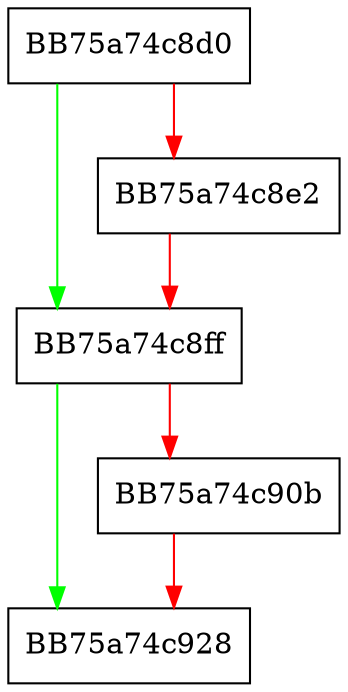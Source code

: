 digraph OriginalFileName_cleanup_module {
  node [shape="box"];
  graph [splines=ortho];
  BB75a74c8d0 -> BB75a74c8ff [color="green"];
  BB75a74c8d0 -> BB75a74c8e2 [color="red"];
  BB75a74c8e2 -> BB75a74c8ff [color="red"];
  BB75a74c8ff -> BB75a74c928 [color="green"];
  BB75a74c8ff -> BB75a74c90b [color="red"];
  BB75a74c90b -> BB75a74c928 [color="red"];
}